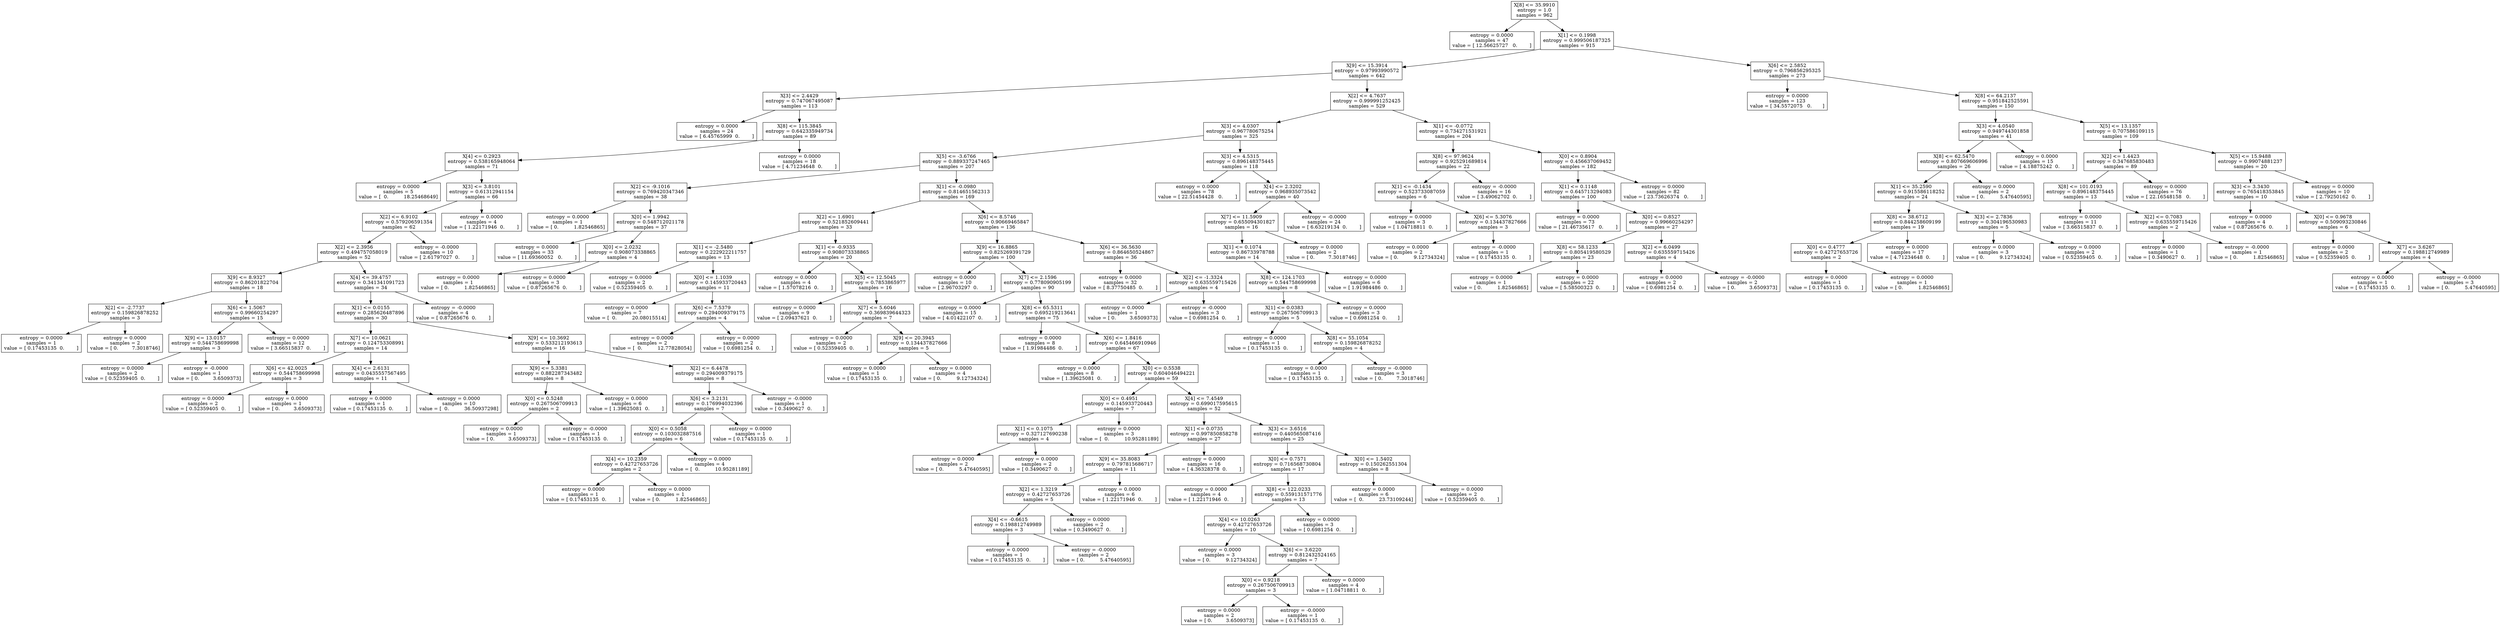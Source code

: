 digraph Tree {
0 [label="X[8] <= 35.9910\nentropy = 1.0\nsamples = 962", shape="box"] ;
1 [label="entropy = 0.0000\nsamples = 47\nvalue = [ 12.56625727   0.        ]", shape="box"] ;
0 -> 1 ;
2 [label="X[1] <= 0.1998\nentropy = 0.999506187325\nsamples = 915", shape="box"] ;
0 -> 2 ;
3 [label="X[9] <= 15.3914\nentropy = 0.97993990572\nsamples = 642", shape="box"] ;
2 -> 3 ;
4 [label="X[3] <= 2.4429\nentropy = 0.747067495087\nsamples = 113", shape="box"] ;
3 -> 4 ;
5 [label="entropy = 0.0000\nsamples = 24\nvalue = [ 6.45765999  0.        ]", shape="box"] ;
4 -> 5 ;
6 [label="X[8] <= 115.3845\nentropy = 0.642335949734\nsamples = 89", shape="box"] ;
4 -> 6 ;
7 [label="X[4] <= 0.2923\nentropy = 0.538165948064\nsamples = 71", shape="box"] ;
6 -> 7 ;
8 [label="entropy = 0.0000\nsamples = 5\nvalue = [  0.          18.25468649]", shape="box"] ;
7 -> 8 ;
9 [label="X[3] <= 3.8101\nentropy = 0.61312941154\nsamples = 66", shape="box"] ;
7 -> 9 ;
10 [label="X[2] <= 6.9102\nentropy = 0.579206591354\nsamples = 62", shape="box"] ;
9 -> 10 ;
11 [label="X[2] <= 2.3956\nentropy = 0.494757058019\nsamples = 52", shape="box"] ;
10 -> 11 ;
12 [label="X[9] <= 8.9327\nentropy = 0.86201822704\nsamples = 18", shape="box"] ;
11 -> 12 ;
13 [label="X[2] <= -2.7737\nentropy = 0.159826878252\nsamples = 3", shape="box"] ;
12 -> 13 ;
14 [label="entropy = 0.0000\nsamples = 1\nvalue = [ 0.17453135  0.        ]", shape="box"] ;
13 -> 14 ;
15 [label="entropy = 0.0000\nsamples = 2\nvalue = [ 0.         7.3018746]", shape="box"] ;
13 -> 15 ;
16 [label="X[6] <= 1.5067\nentropy = 0.99660254297\nsamples = 15", shape="box"] ;
12 -> 16 ;
17 [label="X[9] <= 13.0157\nentropy = 0.544758699998\nsamples = 3", shape="box"] ;
16 -> 17 ;
18 [label="entropy = 0.0000\nsamples = 2\nvalue = [ 0.52359405  0.        ]", shape="box"] ;
17 -> 18 ;
19 [label="entropy = -0.0000\nsamples = 1\nvalue = [ 0.         3.6509373]", shape="box"] ;
17 -> 19 ;
20 [label="entropy = 0.0000\nsamples = 12\nvalue = [ 3.66515837  0.        ]", shape="box"] ;
16 -> 20 ;
21 [label="X[4] <= 39.4757\nentropy = 0.341341091723\nsamples = 34", shape="box"] ;
11 -> 21 ;
22 [label="X[1] <= 0.0155\nentropy = 0.285626487896\nsamples = 30", shape="box"] ;
21 -> 22 ;
23 [label="X[7] <= 10.0621\nentropy = 0.124753308991\nsamples = 14", shape="box"] ;
22 -> 23 ;
24 [label="X[6] <= 42.0025\nentropy = 0.544758699998\nsamples = 3", shape="box"] ;
23 -> 24 ;
25 [label="entropy = 0.0000\nsamples = 2\nvalue = [ 0.52359405  0.        ]", shape="box"] ;
24 -> 25 ;
26 [label="entropy = 0.0000\nsamples = 1\nvalue = [ 0.         3.6509373]", shape="box"] ;
24 -> 26 ;
27 [label="X[4] <= 2.6131\nentropy = 0.0435557567495\nsamples = 11", shape="box"] ;
23 -> 27 ;
28 [label="entropy = 0.0000\nsamples = 1\nvalue = [ 0.17453135  0.        ]", shape="box"] ;
27 -> 28 ;
29 [label="entropy = 0.0000\nsamples = 10\nvalue = [  0.          36.50937298]", shape="box"] ;
27 -> 29 ;
30 [label="X[9] <= 10.3692\nentropy = 0.533212193613\nsamples = 16", shape="box"] ;
22 -> 30 ;
31 [label="X[9] <= 5.3381\nentropy = 0.882287343482\nsamples = 8", shape="box"] ;
30 -> 31 ;
32 [label="X[0] <= 0.5248\nentropy = 0.267506709913\nsamples = 2", shape="box"] ;
31 -> 32 ;
33 [label="entropy = 0.0000\nsamples = 1\nvalue = [ 0.         3.6509373]", shape="box"] ;
32 -> 33 ;
34 [label="entropy = -0.0000\nsamples = 1\nvalue = [ 0.17453135  0.        ]", shape="box"] ;
32 -> 34 ;
35 [label="entropy = 0.0000\nsamples = 6\nvalue = [ 1.39625081  0.        ]", shape="box"] ;
31 -> 35 ;
36 [label="X[2] <= 6.4478\nentropy = 0.294009379175\nsamples = 8", shape="box"] ;
30 -> 36 ;
37 [label="X[6] <= 3.2131\nentropy = 0.176994032396\nsamples = 7", shape="box"] ;
36 -> 37 ;
38 [label="X[0] <= 0.5058\nentropy = 0.103032887516\nsamples = 6", shape="box"] ;
37 -> 38 ;
39 [label="X[4] <= 10.2359\nentropy = 0.42727653726\nsamples = 2", shape="box"] ;
38 -> 39 ;
40 [label="entropy = 0.0000\nsamples = 1\nvalue = [ 0.17453135  0.        ]", shape="box"] ;
39 -> 40 ;
41 [label="entropy = 0.0000\nsamples = 1\nvalue = [ 0.          1.82546865]", shape="box"] ;
39 -> 41 ;
42 [label="entropy = 0.0000\nsamples = 4\nvalue = [  0.          10.95281189]", shape="box"] ;
38 -> 42 ;
43 [label="entropy = 0.0000\nsamples = 1\nvalue = [ 0.17453135  0.        ]", shape="box"] ;
37 -> 43 ;
44 [label="entropy = -0.0000\nsamples = 1\nvalue = [ 0.3490627  0.       ]", shape="box"] ;
36 -> 44 ;
45 [label="entropy = -0.0000\nsamples = 4\nvalue = [ 0.87265676  0.        ]", shape="box"] ;
21 -> 45 ;
46 [label="entropy = -0.0000\nsamples = 10\nvalue = [ 2.61797027  0.        ]", shape="box"] ;
10 -> 46 ;
47 [label="entropy = 0.0000\nsamples = 4\nvalue = [ 1.22171946  0.        ]", shape="box"] ;
9 -> 47 ;
48 [label="entropy = 0.0000\nsamples = 18\nvalue = [ 4.71234648  0.        ]", shape="box"] ;
6 -> 48 ;
49 [label="X[2] <= 4.7637\nentropy = 0.999991252425\nsamples = 529", shape="box"] ;
3 -> 49 ;
50 [label="X[3] <= 4.0307\nentropy = 0.967780675254\nsamples = 325", shape="box"] ;
49 -> 50 ;
51 [label="X[5] <= -3.6766\nentropy = 0.889337247465\nsamples = 207", shape="box"] ;
50 -> 51 ;
52 [label="X[2] <= -9.1016\nentropy = 0.769420347346\nsamples = 38", shape="box"] ;
51 -> 52 ;
53 [label="entropy = 0.0000\nsamples = 1\nvalue = [ 0.          1.82546865]", shape="box"] ;
52 -> 53 ;
54 [label="X[0] <= 1.9942\nentropy = 0.548712021178\nsamples = 37", shape="box"] ;
52 -> 54 ;
55 [label="entropy = 0.0000\nsamples = 33\nvalue = [ 11.69360052   0.        ]", shape="box"] ;
54 -> 55 ;
56 [label="X[0] <= 2.0232\nentropy = 0.908073338865\nsamples = 4", shape="box"] ;
54 -> 56 ;
57 [label="entropy = 0.0000\nsamples = 1\nvalue = [ 0.          1.82546865]", shape="box"] ;
56 -> 57 ;
58 [label="entropy = 0.0000\nsamples = 3\nvalue = [ 0.87265676  0.        ]", shape="box"] ;
56 -> 58 ;
59 [label="X[1] <= -0.0980\nentropy = 0.814651562313\nsamples = 169", shape="box"] ;
51 -> 59 ;
60 [label="X[2] <= 1.6901\nentropy = 0.521852609441\nsamples = 33", shape="box"] ;
59 -> 60 ;
61 [label="X[1] <= -2.5480\nentropy = 0.222922211757\nsamples = 13", shape="box"] ;
60 -> 61 ;
62 [label="entropy = 0.0000\nsamples = 2\nvalue = [ 0.52359405  0.        ]", shape="box"] ;
61 -> 62 ;
63 [label="X[0] <= 1.1039\nentropy = 0.145933720443\nsamples = 11", shape="box"] ;
61 -> 63 ;
64 [label="entropy = 0.0000\nsamples = 7\nvalue = [  0.          20.08015514]", shape="box"] ;
63 -> 64 ;
65 [label="X[6] <= 7.5379\nentropy = 0.294009379175\nsamples = 4", shape="box"] ;
63 -> 65 ;
66 [label="entropy = 0.0000\nsamples = 2\nvalue = [  0.          12.77828054]", shape="box"] ;
65 -> 66 ;
67 [label="entropy = 0.0000\nsamples = 2\nvalue = [ 0.6981254  0.       ]", shape="box"] ;
65 -> 67 ;
68 [label="X[1] <= -0.9335\nentropy = 0.908073338865\nsamples = 20", shape="box"] ;
60 -> 68 ;
69 [label="entropy = 0.0000\nsamples = 4\nvalue = [ 1.57078216  0.        ]", shape="box"] ;
68 -> 69 ;
70 [label="X[5] <= 12.5045\nentropy = 0.7853865977\nsamples = 16", shape="box"] ;
68 -> 70 ;
71 [label="entropy = 0.0000\nsamples = 9\nvalue = [ 2.09437621  0.        ]", shape="box"] ;
70 -> 71 ;
72 [label="X[7] <= 5.6046\nentropy = 0.369839644323\nsamples = 7", shape="box"] ;
70 -> 72 ;
73 [label="entropy = 0.0000\nsamples = 2\nvalue = [ 0.52359405  0.        ]", shape="box"] ;
72 -> 73 ;
74 [label="X[9] <= 20.3945\nentropy = 0.134437827666\nsamples = 5", shape="box"] ;
72 -> 74 ;
75 [label="entropy = 0.0000\nsamples = 1\nvalue = [ 0.17453135  0.        ]", shape="box"] ;
74 -> 75 ;
76 [label="entropy = 0.0000\nsamples = 4\nvalue = [ 0.          9.12734324]", shape="box"] ;
74 -> 76 ;
77 [label="X[6] <= 8.5746\nentropy = 0.90669465847\nsamples = 136", shape="box"] ;
59 -> 77 ;
78 [label="X[9] <= 16.8865\nentropy = 0.825269391729\nsamples = 100", shape="box"] ;
77 -> 78 ;
79 [label="entropy = 0.0000\nsamples = 10\nvalue = [ 2.96703297  0.        ]", shape="box"] ;
78 -> 79 ;
80 [label="X[7] <= 2.1596\nentropy = 0.778090905199\nsamples = 90", shape="box"] ;
78 -> 80 ;
81 [label="entropy = 0.0000\nsamples = 15\nvalue = [ 4.01422107  0.        ]", shape="box"] ;
80 -> 81 ;
82 [label="X[8] <= 65.5311\nentropy = 0.695219213641\nsamples = 75", shape="box"] ;
80 -> 82 ;
83 [label="entropy = 0.0000\nsamples = 8\nvalue = [ 1.91984486  0.        ]", shape="box"] ;
82 -> 83 ;
84 [label="X[6] <= 1.8416\nentropy = 0.645466910946\nsamples = 67", shape="box"] ;
82 -> 84 ;
85 [label="entropy = 0.0000\nsamples = 8\nvalue = [ 1.39625081  0.        ]", shape="box"] ;
84 -> 85 ;
86 [label="X[0] <= 0.5538\nentropy = 0.604046494221\nsamples = 59", shape="box"] ;
84 -> 86 ;
87 [label="X[0] <= 0.4951\nentropy = 0.145933720443\nsamples = 7", shape="box"] ;
86 -> 87 ;
88 [label="X[1] <= 0.1075\nentropy = 0.327127690238\nsamples = 4", shape="box"] ;
87 -> 88 ;
89 [label="entropy = 0.0000\nsamples = 2\nvalue = [ 0.          5.47640595]", shape="box"] ;
88 -> 89 ;
90 [label="entropy = 0.0000\nsamples = 2\nvalue = [ 0.3490627  0.       ]", shape="box"] ;
88 -> 90 ;
91 [label="entropy = 0.0000\nsamples = 3\nvalue = [  0.          10.95281189]", shape="box"] ;
87 -> 91 ;
92 [label="X[4] <= 7.4549\nentropy = 0.699017595615\nsamples = 52", shape="box"] ;
86 -> 92 ;
93 [label="X[1] <= 0.0735\nentropy = 0.997850858278\nsamples = 27", shape="box"] ;
92 -> 93 ;
94 [label="X[9] <= 35.8083\nentropy = 0.797815686717\nsamples = 11", shape="box"] ;
93 -> 94 ;
95 [label="X[2] <= 1.3219\nentropy = 0.42727653726\nsamples = 5", shape="box"] ;
94 -> 95 ;
96 [label="X[4] <= -0.6615\nentropy = 0.198812749989\nsamples = 3", shape="box"] ;
95 -> 96 ;
97 [label="entropy = 0.0000\nsamples = 1\nvalue = [ 0.17453135  0.        ]", shape="box"] ;
96 -> 97 ;
98 [label="entropy = -0.0000\nsamples = 2\nvalue = [ 0.          5.47640595]", shape="box"] ;
96 -> 98 ;
99 [label="entropy = 0.0000\nsamples = 2\nvalue = [ 0.3490627  0.       ]", shape="box"] ;
95 -> 99 ;
100 [label="entropy = 0.0000\nsamples = 6\nvalue = [ 1.22171946  0.        ]", shape="box"] ;
94 -> 100 ;
101 [label="entropy = 0.0000\nsamples = 16\nvalue = [ 4.36328378  0.        ]", shape="box"] ;
93 -> 101 ;
102 [label="X[3] <= 3.6516\nentropy = 0.440565087416\nsamples = 25", shape="box"] ;
92 -> 102 ;
103 [label="X[0] <= 0.7571\nentropy = 0.716568730804\nsamples = 17", shape="box"] ;
102 -> 103 ;
104 [label="entropy = 0.0000\nsamples = 4\nvalue = [ 1.22171946  0.        ]", shape="box"] ;
103 -> 104 ;
105 [label="X[8] <= 122.0233\nentropy = 0.559131571776\nsamples = 13", shape="box"] ;
103 -> 105 ;
106 [label="X[4] <= 10.0263\nentropy = 0.42727653726\nsamples = 10", shape="box"] ;
105 -> 106 ;
107 [label="entropy = 0.0000\nsamples = 3\nvalue = [ 0.          9.12734324]", shape="box"] ;
106 -> 107 ;
108 [label="X[6] <= 3.6220\nentropy = 0.812432524165\nsamples = 7", shape="box"] ;
106 -> 108 ;
109 [label="X[0] <= 0.9218\nentropy = 0.267506709913\nsamples = 3", shape="box"] ;
108 -> 109 ;
110 [label="entropy = 0.0000\nsamples = 2\nvalue = [ 0.         3.6509373]", shape="box"] ;
109 -> 110 ;
111 [label="entropy = -0.0000\nsamples = 1\nvalue = [ 0.17453135  0.        ]", shape="box"] ;
109 -> 111 ;
112 [label="entropy = 0.0000\nsamples = 4\nvalue = [ 1.04718811  0.        ]", shape="box"] ;
108 -> 112 ;
113 [label="entropy = 0.0000\nsamples = 3\nvalue = [ 0.6981254  0.       ]", shape="box"] ;
105 -> 113 ;
114 [label="X[0] <= 1.5402\nentropy = 0.150262551304\nsamples = 8", shape="box"] ;
102 -> 114 ;
115 [label="entropy = 0.0000\nsamples = 6\nvalue = [  0.          23.73109244]", shape="box"] ;
114 -> 115 ;
116 [label="entropy = 0.0000\nsamples = 2\nvalue = [ 0.52359405  0.        ]", shape="box"] ;
114 -> 116 ;
117 [label="X[6] <= 36.5630\nentropy = 0.864650524867\nsamples = 36", shape="box"] ;
77 -> 117 ;
118 [label="entropy = 0.0000\nsamples = 32\nvalue = [ 8.37750485  0.        ]", shape="box"] ;
117 -> 118 ;
119 [label="X[2] <= -1.3324\nentropy = 0.635559715426\nsamples = 4", shape="box"] ;
117 -> 119 ;
120 [label="entropy = 0.0000\nsamples = 1\nvalue = [ 0.         3.6509373]", shape="box"] ;
119 -> 120 ;
121 [label="entropy = -0.0000\nsamples = 3\nvalue = [ 0.6981254  0.       ]", shape="box"] ;
119 -> 121 ;
122 [label="X[3] <= 4.5315\nentropy = 0.896148375445\nsamples = 118", shape="box"] ;
50 -> 122 ;
123 [label="entropy = 0.0000\nsamples = 78\nvalue = [ 22.51454428   0.        ]", shape="box"] ;
122 -> 123 ;
124 [label="X[4] <= 2.3202\nentropy = 0.968935073542\nsamples = 40", shape="box"] ;
122 -> 124 ;
125 [label="X[7] <= 11.5909\nentropy = 0.655094301827\nsamples = 16", shape="box"] ;
124 -> 125 ;
126 [label="X[1] <= 0.1074\nentropy = 0.86733978788\nsamples = 14", shape="box"] ;
125 -> 126 ;
127 [label="X[8] <= 124.1703\nentropy = 0.544758699998\nsamples = 8", shape="box"] ;
126 -> 127 ;
128 [label="X[1] <= 0.0383\nentropy = 0.267506709913\nsamples = 5", shape="box"] ;
127 -> 128 ;
129 [label="entropy = 0.0000\nsamples = 1\nvalue = [ 0.17453135  0.        ]", shape="box"] ;
128 -> 129 ;
130 [label="X[8] <= 55.1054\nentropy = 0.159826878252\nsamples = 4", shape="box"] ;
128 -> 130 ;
131 [label="entropy = 0.0000\nsamples = 1\nvalue = [ 0.17453135  0.        ]", shape="box"] ;
130 -> 131 ;
132 [label="entropy = -0.0000\nsamples = 3\nvalue = [ 0.         7.3018746]", shape="box"] ;
130 -> 132 ;
133 [label="entropy = 0.0000\nsamples = 3\nvalue = [ 0.6981254  0.       ]", shape="box"] ;
127 -> 133 ;
134 [label="entropy = 0.0000\nsamples = 6\nvalue = [ 1.91984486  0.        ]", shape="box"] ;
126 -> 134 ;
135 [label="entropy = 0.0000\nsamples = 2\nvalue = [ 0.         7.3018746]", shape="box"] ;
125 -> 135 ;
136 [label="entropy = -0.0000\nsamples = 24\nvalue = [ 6.63219134  0.        ]", shape="box"] ;
124 -> 136 ;
137 [label="X[1] <= -0.0772\nentropy = 0.734271531921\nsamples = 204", shape="box"] ;
49 -> 137 ;
138 [label="X[8] <= 97.9624\nentropy = 0.925291689814\nsamples = 22", shape="box"] ;
137 -> 138 ;
139 [label="X[1] <= -0.1434\nentropy = 0.523733087059\nsamples = 6", shape="box"] ;
138 -> 139 ;
140 [label="entropy = 0.0000\nsamples = 3\nvalue = [ 1.04718811  0.        ]", shape="box"] ;
139 -> 140 ;
141 [label="X[6] <= 5.3076\nentropy = 0.134437827666\nsamples = 3", shape="box"] ;
139 -> 141 ;
142 [label="entropy = 0.0000\nsamples = 2\nvalue = [ 0.          9.12734324]", shape="box"] ;
141 -> 142 ;
143 [label="entropy = -0.0000\nsamples = 1\nvalue = [ 0.17453135  0.        ]", shape="box"] ;
141 -> 143 ;
144 [label="entropy = -0.0000\nsamples = 16\nvalue = [ 3.49062702  0.        ]", shape="box"] ;
138 -> 144 ;
145 [label="X[0] <= 0.8904\nentropy = 0.456637069452\nsamples = 182", shape="box"] ;
137 -> 145 ;
146 [label="X[1] <= 0.1148\nentropy = 0.645713294083\nsamples = 100", shape="box"] ;
145 -> 146 ;
147 [label="entropy = 0.0000\nsamples = 73\nvalue = [ 21.46735617   0.        ]", shape="box"] ;
146 -> 147 ;
148 [label="X[0] <= 0.8527\nentropy = 0.99660254297\nsamples = 27", shape="box"] ;
146 -> 148 ;
149 [label="X[8] <= 58.1233\nentropy = 0.805419580529\nsamples = 23", shape="box"] ;
148 -> 149 ;
150 [label="entropy = 0.0000\nsamples = 1\nvalue = [ 0.          1.82546865]", shape="box"] ;
149 -> 150 ;
151 [label="entropy = 0.0000\nsamples = 22\nvalue = [ 5.58500323  0.        ]", shape="box"] ;
149 -> 151 ;
152 [label="X[2] <= 6.0499\nentropy = 0.635559715426\nsamples = 4", shape="box"] ;
148 -> 152 ;
153 [label="entropy = 0.0000\nsamples = 2\nvalue = [ 0.6981254  0.       ]", shape="box"] ;
152 -> 153 ;
154 [label="entropy = -0.0000\nsamples = 2\nvalue = [ 0.         3.6509373]", shape="box"] ;
152 -> 154 ;
155 [label="entropy = 0.0000\nsamples = 82\nvalue = [ 23.73626374   0.        ]", shape="box"] ;
145 -> 155 ;
156 [label="X[6] <= 2.5852\nentropy = 0.796856295325\nsamples = 273", shape="box"] ;
2 -> 156 ;
157 [label="entropy = 0.0000\nsamples = 123\nvalue = [ 34.5572075   0.       ]", shape="box"] ;
156 -> 157 ;
158 [label="X[8] <= 64.2137\nentropy = 0.951842525591\nsamples = 150", shape="box"] ;
156 -> 158 ;
159 [label="X[3] <= 4.0540\nentropy = 0.949744301858\nsamples = 41", shape="box"] ;
158 -> 159 ;
160 [label="X[8] <= 62.5470\nentropy = 0.807669606996\nsamples = 26", shape="box"] ;
159 -> 160 ;
161 [label="X[1] <= 35.2590\nentropy = 0.915586118252\nsamples = 24", shape="box"] ;
160 -> 161 ;
162 [label="X[8] <= 38.6712\nentropy = 0.844258609199\nsamples = 19", shape="box"] ;
161 -> 162 ;
163 [label="X[0] <= 0.4777\nentropy = 0.42727653726\nsamples = 2", shape="box"] ;
162 -> 163 ;
164 [label="entropy = 0.0000\nsamples = 1\nvalue = [ 0.17453135  0.        ]", shape="box"] ;
163 -> 164 ;
165 [label="entropy = 0.0000\nsamples = 1\nvalue = [ 0.          1.82546865]", shape="box"] ;
163 -> 165 ;
166 [label="entropy = 0.0000\nsamples = 17\nvalue = [ 4.71234648  0.        ]", shape="box"] ;
162 -> 166 ;
167 [label="X[3] <= 2.7836\nentropy = 0.304196530983\nsamples = 5", shape="box"] ;
161 -> 167 ;
168 [label="entropy = 0.0000\nsamples = 3\nvalue = [ 0.          9.12734324]", shape="box"] ;
167 -> 168 ;
169 [label="entropy = 0.0000\nsamples = 2\nvalue = [ 0.52359405  0.        ]", shape="box"] ;
167 -> 169 ;
170 [label="entropy = 0.0000\nsamples = 2\nvalue = [ 0.          5.47640595]", shape="box"] ;
160 -> 170 ;
171 [label="entropy = 0.0000\nsamples = 15\nvalue = [ 4.18875242  0.        ]", shape="box"] ;
159 -> 171 ;
172 [label="X[5] <= 13.1357\nentropy = 0.707586109115\nsamples = 109", shape="box"] ;
158 -> 172 ;
173 [label="X[2] <= 1.4423\nentropy = 0.347685830483\nsamples = 89", shape="box"] ;
172 -> 173 ;
174 [label="X[8] <= 101.0193\nentropy = 0.896148375445\nsamples = 13", shape="box"] ;
173 -> 174 ;
175 [label="entropy = 0.0000\nsamples = 11\nvalue = [ 3.66515837  0.        ]", shape="box"] ;
174 -> 175 ;
176 [label="X[2] <= 0.7083\nentropy = 0.635559715426\nsamples = 2", shape="box"] ;
174 -> 176 ;
177 [label="entropy = 0.0000\nsamples = 1\nvalue = [ 0.3490627  0.       ]", shape="box"] ;
176 -> 177 ;
178 [label="entropy = -0.0000\nsamples = 1\nvalue = [ 0.          1.82546865]", shape="box"] ;
176 -> 178 ;
179 [label="entropy = 0.0000\nsamples = 76\nvalue = [ 22.16548158   0.        ]", shape="box"] ;
173 -> 179 ;
180 [label="X[5] <= 15.9488\nentropy = 0.99074881237\nsamples = 20", shape="box"] ;
172 -> 180 ;
181 [label="X[3] <= 3.3430\nentropy = 0.765418353845\nsamples = 10", shape="box"] ;
180 -> 181 ;
182 [label="entropy = 0.0000\nsamples = 4\nvalue = [ 0.87265676  0.        ]", shape="box"] ;
181 -> 182 ;
183 [label="X[0] <= 0.9678\nentropy = 0.509093230846\nsamples = 6", shape="box"] ;
181 -> 183 ;
184 [label="entropy = 0.0000\nsamples = 2\nvalue = [ 0.52359405  0.        ]", shape="box"] ;
183 -> 184 ;
185 [label="X[7] <= 3.6267\nentropy = 0.198812749989\nsamples = 4", shape="box"] ;
183 -> 185 ;
186 [label="entropy = 0.0000\nsamples = 1\nvalue = [ 0.17453135  0.        ]", shape="box"] ;
185 -> 186 ;
187 [label="entropy = -0.0000\nsamples = 3\nvalue = [ 0.          5.47640595]", shape="box"] ;
185 -> 187 ;
188 [label="entropy = 0.0000\nsamples = 10\nvalue = [ 2.79250162  0.        ]", shape="box"] ;
180 -> 188 ;
}